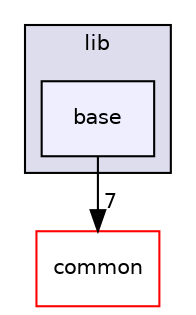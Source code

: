 digraph "modules/perception/lib/base" {
  compound=true
  node [ fontsize="10", fontname="Helvetica"];
  edge [ labelfontsize="10", labelfontname="Helvetica"];
  subgraph clusterdir_4c1a26545ee9c743bf92254028874005 {
    graph [ bgcolor="#ddddee", pencolor="black", label="lib" fontname="Helvetica", fontsize="10", URL="dir_4c1a26545ee9c743bf92254028874005.html"]
  dir_dbef72dabe2fa88b005cf035e030aede [shape=box, label="base", style="filled", fillcolor="#eeeeff", pencolor="black", URL="dir_dbef72dabe2fa88b005cf035e030aede.html"];
  }
  dir_9a5e51f49964887903df6eed98080585 [shape=box label="common" fillcolor="white" style="filled" color="red" URL="dir_9a5e51f49964887903df6eed98080585.html"];
  dir_dbef72dabe2fa88b005cf035e030aede->dir_9a5e51f49964887903df6eed98080585 [headlabel="7", labeldistance=1.5 headhref="dir_000146_000050.html"];
}
